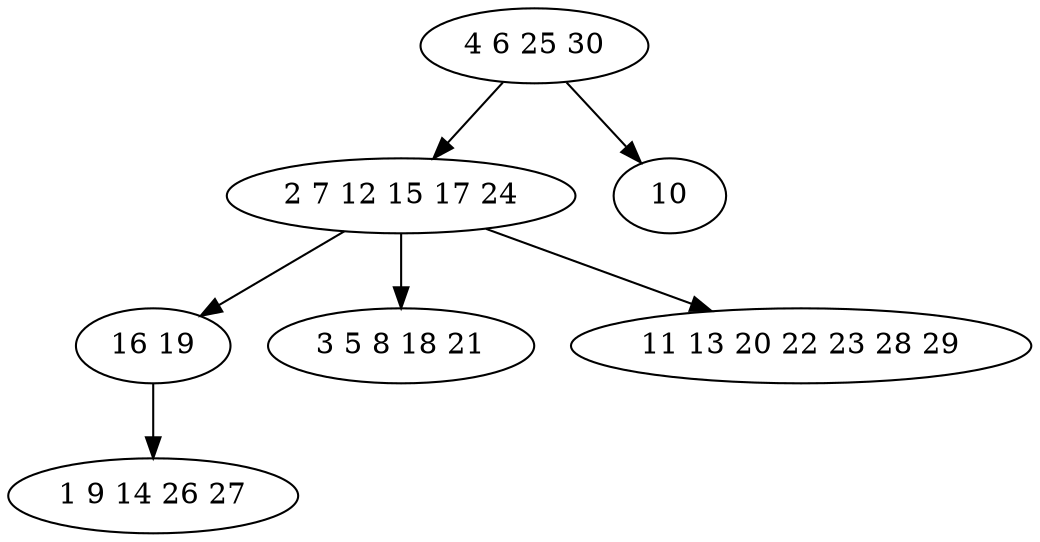 digraph true_tree {
	"0" -> "1"
	"1" -> "2"
	"2" -> "3"
	"1" -> "4"
	"0" -> "5"
	"1" -> "6"
	"0" [label="4 6 25 30"];
	"1" [label="2 7 12 15 17 24"];
	"2" [label="16 19"];
	"3" [label="1 9 14 26 27"];
	"4" [label="3 5 8 18 21"];
	"5" [label="10"];
	"6" [label="11 13 20 22 23 28 29"];
}
